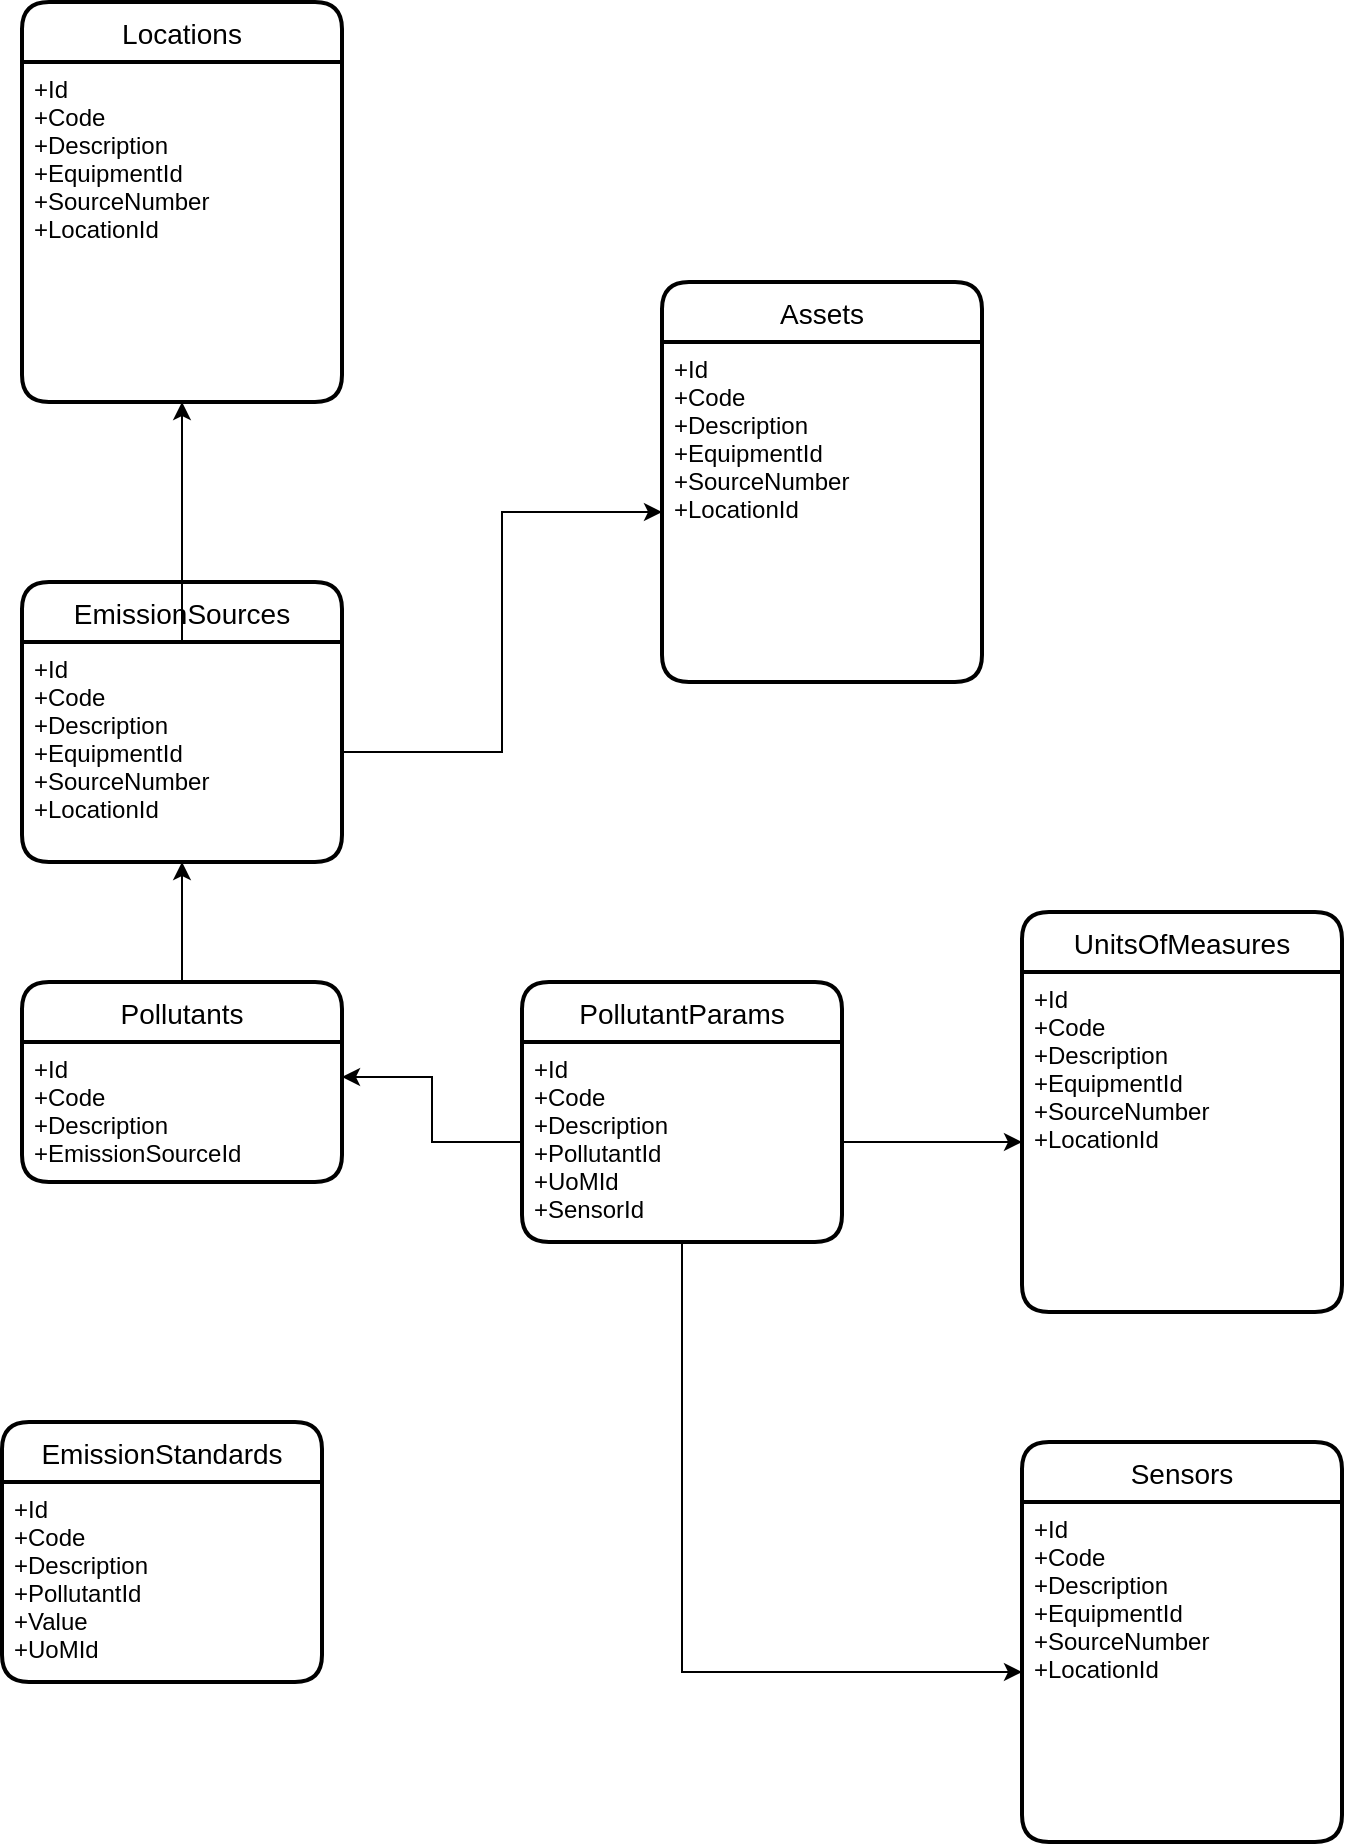 <mxfile version="20.0.4" type="github">
  <diagram id="cIYItfEItNQAuekIytoO" name="Page-1">
    <mxGraphModel dx="1422" dy="1852" grid="1" gridSize="10" guides="1" tooltips="1" connect="1" arrows="1" fold="1" page="1" pageScale="1" pageWidth="850" pageHeight="1100" math="0" shadow="0">
      <root>
        <mxCell id="0" />
        <mxCell id="1" parent="0" />
        <mxCell id="lrBZz7Vom6kzmI5lHfnq-8" style="edgeStyle=orthogonalEdgeStyle;rounded=0;orthogonalLoop=1;jettySize=auto;html=1;" edge="1" parent="1" source="lrBZz7Vom6kzmI5lHfnq-2" target="lrBZz7Vom6kzmI5lHfnq-7">
          <mxGeometry relative="1" as="geometry" />
        </mxCell>
        <mxCell id="lrBZz7Vom6kzmI5lHfnq-2" value="Pollutants" style="swimlane;childLayout=stackLayout;horizontal=1;startSize=30;horizontalStack=0;rounded=1;fontSize=14;fontStyle=0;strokeWidth=2;resizeParent=0;resizeLast=1;shadow=0;dashed=0;align=center;" vertex="1" parent="1">
          <mxGeometry x="130" y="490" width="160" height="100" as="geometry" />
        </mxCell>
        <mxCell id="lrBZz7Vom6kzmI5lHfnq-3" value="+Id&#xa;+Code&#xa;+Description&#xa;+EmissionSourceId&#xa;" style="align=left;strokeColor=none;fillColor=none;spacingLeft=4;fontSize=12;verticalAlign=top;resizable=0;rotatable=0;part=1;" vertex="1" parent="lrBZz7Vom6kzmI5lHfnq-2">
          <mxGeometry y="30" width="160" height="70" as="geometry" />
        </mxCell>
        <mxCell id="lrBZz7Vom6kzmI5lHfnq-4" value="Assets" style="swimlane;childLayout=stackLayout;horizontal=1;startSize=30;horizontalStack=0;rounded=1;fontSize=14;fontStyle=0;strokeWidth=2;resizeParent=0;resizeLast=1;shadow=0;dashed=0;align=center;" vertex="1" parent="1">
          <mxGeometry x="450" y="140" width="160" height="200" as="geometry" />
        </mxCell>
        <mxCell id="lrBZz7Vom6kzmI5lHfnq-5" value="+Id&#xa;+Code&#xa;+Description&#xa;+EquipmentId&#xa;+SourceNumber&#xa;+LocationId&#xa;" style="align=left;strokeColor=none;fillColor=none;spacingLeft=4;fontSize=12;verticalAlign=top;resizable=0;rotatable=0;part=1;" vertex="1" parent="lrBZz7Vom6kzmI5lHfnq-4">
          <mxGeometry y="30" width="160" height="170" as="geometry" />
        </mxCell>
        <mxCell id="lrBZz7Vom6kzmI5lHfnq-6" value="EmissionSources" style="swimlane;childLayout=stackLayout;horizontal=1;startSize=30;horizontalStack=0;rounded=1;fontSize=14;fontStyle=0;strokeWidth=2;resizeParent=0;resizeLast=1;shadow=0;dashed=0;align=center;" vertex="1" parent="1">
          <mxGeometry x="130" y="290" width="160" height="140" as="geometry" />
        </mxCell>
        <mxCell id="lrBZz7Vom6kzmI5lHfnq-7" value="+Id&#xa;+Code&#xa;+Description&#xa;+EquipmentId&#xa;+SourceNumber&#xa;+LocationId&#xa;" style="align=left;strokeColor=none;fillColor=none;spacingLeft=4;fontSize=12;verticalAlign=top;resizable=0;rotatable=0;part=1;" vertex="1" parent="lrBZz7Vom6kzmI5lHfnq-6">
          <mxGeometry y="30" width="160" height="110" as="geometry" />
        </mxCell>
        <mxCell id="lrBZz7Vom6kzmI5lHfnq-9" style="edgeStyle=orthogonalEdgeStyle;rounded=0;orthogonalLoop=1;jettySize=auto;html=1;entryX=0;entryY=0.5;entryDx=0;entryDy=0;" edge="1" parent="1" source="lrBZz7Vom6kzmI5lHfnq-7" target="lrBZz7Vom6kzmI5lHfnq-5">
          <mxGeometry relative="1" as="geometry" />
        </mxCell>
        <mxCell id="lrBZz7Vom6kzmI5lHfnq-10" value="Locations" style="swimlane;childLayout=stackLayout;horizontal=1;startSize=30;horizontalStack=0;rounded=1;fontSize=14;fontStyle=0;strokeWidth=2;resizeParent=0;resizeLast=1;shadow=0;dashed=0;align=center;" vertex="1" parent="1">
          <mxGeometry x="130" width="160" height="200" as="geometry" />
        </mxCell>
        <mxCell id="lrBZz7Vom6kzmI5lHfnq-11" value="+Id&#xa;+Code&#xa;+Description&#xa;+EquipmentId&#xa;+SourceNumber&#xa;+LocationId&#xa;" style="align=left;strokeColor=none;fillColor=none;spacingLeft=4;fontSize=12;verticalAlign=top;resizable=0;rotatable=0;part=1;" vertex="1" parent="lrBZz7Vom6kzmI5lHfnq-10">
          <mxGeometry y="30" width="160" height="170" as="geometry" />
        </mxCell>
        <mxCell id="lrBZz7Vom6kzmI5lHfnq-12" style="edgeStyle=orthogonalEdgeStyle;rounded=0;orthogonalLoop=1;jettySize=auto;html=1;" edge="1" parent="1" source="lrBZz7Vom6kzmI5lHfnq-7" target="lrBZz7Vom6kzmI5lHfnq-11">
          <mxGeometry relative="1" as="geometry" />
        </mxCell>
        <mxCell id="lrBZz7Vom6kzmI5lHfnq-13" value="PollutantParams" style="swimlane;childLayout=stackLayout;horizontal=1;startSize=30;horizontalStack=0;rounded=1;fontSize=14;fontStyle=0;strokeWidth=2;resizeParent=0;resizeLast=1;shadow=0;dashed=0;align=center;" vertex="1" parent="1">
          <mxGeometry x="380" y="490" width="160" height="130" as="geometry" />
        </mxCell>
        <mxCell id="lrBZz7Vom6kzmI5lHfnq-14" value="+Id&#xa;+Code&#xa;+Description&#xa;+PollutantId&#xa;+UoMId&#xa;+SensorId&#xa;&#xa;&#xa;" style="align=left;strokeColor=none;fillColor=none;spacingLeft=4;fontSize=12;verticalAlign=top;resizable=0;rotatable=0;part=1;" vertex="1" parent="lrBZz7Vom6kzmI5lHfnq-13">
          <mxGeometry y="30" width="160" height="100" as="geometry" />
        </mxCell>
        <mxCell id="lrBZz7Vom6kzmI5lHfnq-15" value="UnitsOfMeasures" style="swimlane;childLayout=stackLayout;horizontal=1;startSize=30;horizontalStack=0;rounded=1;fontSize=14;fontStyle=0;strokeWidth=2;resizeParent=0;resizeLast=1;shadow=0;dashed=0;align=center;" vertex="1" parent="1">
          <mxGeometry x="630" y="455" width="160" height="200" as="geometry" />
        </mxCell>
        <mxCell id="lrBZz7Vom6kzmI5lHfnq-16" value="+Id&#xa;+Code&#xa;+Description&#xa;+EquipmentId&#xa;+SourceNumber&#xa;+LocationId&#xa;" style="align=left;strokeColor=none;fillColor=none;spacingLeft=4;fontSize=12;verticalAlign=top;resizable=0;rotatable=0;part=1;" vertex="1" parent="lrBZz7Vom6kzmI5lHfnq-15">
          <mxGeometry y="30" width="160" height="170" as="geometry" />
        </mxCell>
        <mxCell id="lrBZz7Vom6kzmI5lHfnq-17" style="edgeStyle=orthogonalEdgeStyle;rounded=0;orthogonalLoop=1;jettySize=auto;html=1;entryX=1;entryY=0.25;entryDx=0;entryDy=0;" edge="1" parent="1" source="lrBZz7Vom6kzmI5lHfnq-14" target="lrBZz7Vom6kzmI5lHfnq-3">
          <mxGeometry relative="1" as="geometry" />
        </mxCell>
        <mxCell id="lrBZz7Vom6kzmI5lHfnq-18" style="edgeStyle=orthogonalEdgeStyle;rounded=0;orthogonalLoop=1;jettySize=auto;html=1;" edge="1" parent="1" source="lrBZz7Vom6kzmI5lHfnq-14" target="lrBZz7Vom6kzmI5lHfnq-16">
          <mxGeometry relative="1" as="geometry" />
        </mxCell>
        <mxCell id="lrBZz7Vom6kzmI5lHfnq-19" value="Sensors" style="swimlane;childLayout=stackLayout;horizontal=1;startSize=30;horizontalStack=0;rounded=1;fontSize=14;fontStyle=0;strokeWidth=2;resizeParent=0;resizeLast=1;shadow=0;dashed=0;align=center;" vertex="1" parent="1">
          <mxGeometry x="630" y="720" width="160" height="200" as="geometry" />
        </mxCell>
        <mxCell id="lrBZz7Vom6kzmI5lHfnq-20" value="+Id&#xa;+Code&#xa;+Description&#xa;+EquipmentId&#xa;+SourceNumber&#xa;+LocationId&#xa;" style="align=left;strokeColor=none;fillColor=none;spacingLeft=4;fontSize=12;verticalAlign=top;resizable=0;rotatable=0;part=1;" vertex="1" parent="lrBZz7Vom6kzmI5lHfnq-19">
          <mxGeometry y="30" width="160" height="170" as="geometry" />
        </mxCell>
        <mxCell id="lrBZz7Vom6kzmI5lHfnq-21" style="edgeStyle=orthogonalEdgeStyle;rounded=0;orthogonalLoop=1;jettySize=auto;html=1;entryX=0;entryY=0.5;entryDx=0;entryDy=0;exitX=0.5;exitY=1;exitDx=0;exitDy=0;" edge="1" parent="1" source="lrBZz7Vom6kzmI5lHfnq-14" target="lrBZz7Vom6kzmI5lHfnq-20">
          <mxGeometry relative="1" as="geometry" />
        </mxCell>
        <mxCell id="lrBZz7Vom6kzmI5lHfnq-23" value="EmissionStandards" style="swimlane;childLayout=stackLayout;horizontal=1;startSize=30;horizontalStack=0;rounded=1;fontSize=14;fontStyle=0;strokeWidth=2;resizeParent=0;resizeLast=1;shadow=0;dashed=0;align=center;" vertex="1" parent="1">
          <mxGeometry x="120" y="710" width="160" height="130" as="geometry" />
        </mxCell>
        <mxCell id="lrBZz7Vom6kzmI5lHfnq-24" value="+Id&#xa;+Code&#xa;+Description&#xa;+PollutantId&#xa;+Value&#xa;+UoMId&#xa;&#xa;" style="align=left;strokeColor=none;fillColor=none;spacingLeft=4;fontSize=12;verticalAlign=top;resizable=0;rotatable=0;part=1;" vertex="1" parent="lrBZz7Vom6kzmI5lHfnq-23">
          <mxGeometry y="30" width="160" height="100" as="geometry" />
        </mxCell>
      </root>
    </mxGraphModel>
  </diagram>
</mxfile>
